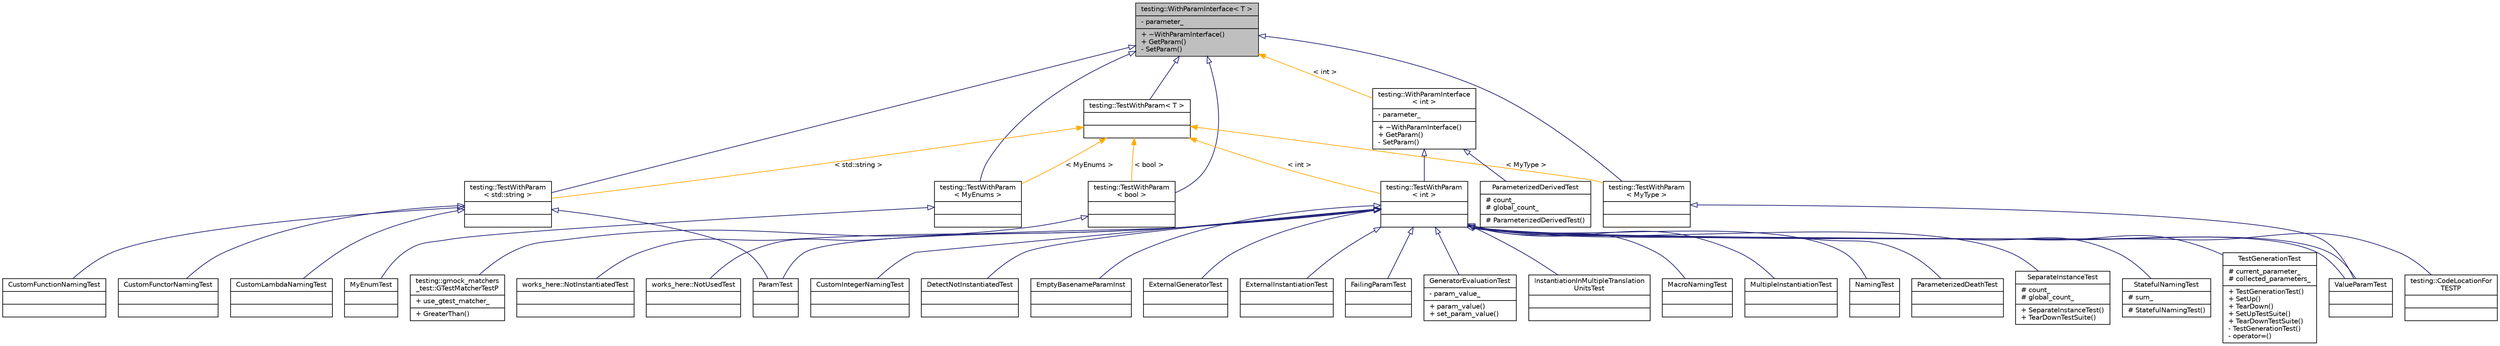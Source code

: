 digraph "testing::WithParamInterface&lt; T &gt;"
{
 // LATEX_PDF_SIZE
  bgcolor="transparent";
  edge [fontname="Helvetica",fontsize="10",labelfontname="Helvetica",labelfontsize="10"];
  node [fontname="Helvetica",fontsize="10",shape=record];
  Node1 [label="{testing::WithParamInterface\< T \>\n|- parameter_\l|+ ~WithParamInterface()\l+ GetParam()\l- SetParam()\l}",height=0.2,width=0.4,color="black", fillcolor="grey75", style="filled", fontcolor="black",tooltip=" "];
  Node1 -> Node2 [dir="back",color="midnightblue",fontsize="10",style="solid",arrowtail="onormal",fontname="Helvetica"];
  Node2 [label="{testing::TestWithParam\l\< std::string \>\n||}",height=0.2,width=0.4,color="black",URL="$classtesting_1_1TestWithParam.html",tooltip=" "];
  Node2 -> Node3 [dir="back",color="midnightblue",fontsize="10",style="solid",arrowtail="onormal",fontname="Helvetica"];
  Node3 [label="{CustomFunctionNamingTest\n||}",height=0.2,width=0.4,color="black",URL="$classCustomFunctionNamingTest.html",tooltip=" "];
  Node2 -> Node4 [dir="back",color="midnightblue",fontsize="10",style="solid",arrowtail="onormal",fontname="Helvetica"];
  Node4 [label="{CustomFunctorNamingTest\n||}",height=0.2,width=0.4,color="black",URL="$classCustomFunctorNamingTest.html",tooltip=" "];
  Node2 -> Node5 [dir="back",color="midnightblue",fontsize="10",style="solid",arrowtail="onormal",fontname="Helvetica"];
  Node5 [label="{CustomLambdaNamingTest\n||}",height=0.2,width=0.4,color="black",URL="$classCustomLambdaNamingTest.html",tooltip=" "];
  Node2 -> Node6 [dir="back",color="midnightblue",fontsize="10",style="solid",arrowtail="onormal",fontname="Helvetica"];
  Node6 [label="{ParamTest\n||}",height=0.2,width=0.4,color="black",URL="$classParamTest.html",tooltip=" "];
  Node1 -> Node7 [dir="back",color="midnightblue",fontsize="10",style="solid",arrowtail="onormal",fontname="Helvetica"];
  Node7 [label="{testing::TestWithParam\l\< MyType \>\n||}",height=0.2,width=0.4,color="black",URL="$classtesting_1_1TestWithParam.html",tooltip=" "];
  Node7 -> Node8 [dir="back",color="midnightblue",fontsize="10",style="solid",arrowtail="onormal",fontname="Helvetica"];
  Node8 [label="{ValueParamTest\n||}",height=0.2,width=0.4,color="black",URL="$classValueParamTest.html",tooltip=" "];
  Node1 -> Node9 [dir="back",color="midnightblue",fontsize="10",style="solid",arrowtail="onormal",fontname="Helvetica"];
  Node9 [label="{testing::TestWithParam\l\< bool \>\n||}",height=0.2,width=0.4,color="black",URL="$classtesting_1_1TestWithParam.html",tooltip=" "];
  Node9 -> Node10 [dir="back",color="midnightblue",fontsize="10",style="solid",arrowtail="onormal",fontname="Helvetica"];
  Node10 [label="{testing::gmock_matchers\l_test::GTestMatcherTestP\n|+ use_gtest_matcher_\l|+ GreaterThan()\l}",height=0.2,width=0.4,color="black",URL="$classtesting_1_1gmock__matchers__test_1_1GTestMatcherTestP.html",tooltip=" "];
  Node1 -> Node11 [dir="back",color="midnightblue",fontsize="10",style="solid",arrowtail="onormal",fontname="Helvetica"];
  Node11 [label="{testing::TestWithParam\l\< MyEnums \>\n||}",height=0.2,width=0.4,color="black",URL="$classtesting_1_1TestWithParam.html",tooltip=" "];
  Node11 -> Node12 [dir="back",color="midnightblue",fontsize="10",style="solid",arrowtail="onormal",fontname="Helvetica"];
  Node12 [label="{MyEnumTest\n||}",height=0.2,width=0.4,color="black",URL="$classMyEnumTest.html",tooltip=" "];
  Node1 -> Node13 [dir="back",color="midnightblue",fontsize="10",style="solid",arrowtail="onormal",fontname="Helvetica"];
  Node13 [label="{testing::TestWithParam\< T \>\n||}",height=0.2,width=0.4,color="black",URL="$classtesting_1_1TestWithParam.html",tooltip=" "];
  Node13 -> Node2 [dir="back",color="orange",fontsize="10",style="solid",label=" \< std::string \>" ,fontname="Helvetica"];
  Node13 -> Node14 [dir="back",color="orange",fontsize="10",style="solid",label=" \< int \>" ,fontname="Helvetica"];
  Node14 [label="{testing::TestWithParam\l\< int \>\n||}",height=0.2,width=0.4,color="black",URL="$classtesting_1_1TestWithParam.html",tooltip=" "];
  Node14 -> Node6 [dir="back",color="midnightblue",fontsize="10",style="solid",arrowtail="onormal",fontname="Helvetica"];
  Node14 -> Node15 [dir="back",color="midnightblue",fontsize="10",style="solid",arrowtail="onormal",fontname="Helvetica"];
  Node15 [label="{CustomIntegerNamingTest\n||}",height=0.2,width=0.4,color="black",URL="$classCustomIntegerNamingTest.html",tooltip=" "];
  Node14 -> Node16 [dir="back",color="midnightblue",fontsize="10",style="solid",arrowtail="onormal",fontname="Helvetica"];
  Node16 [label="{DetectNotInstantiatedTest\n||}",height=0.2,width=0.4,color="black",URL="$classDetectNotInstantiatedTest.html",tooltip=" "];
  Node14 -> Node17 [dir="back",color="midnightblue",fontsize="10",style="solid",arrowtail="onormal",fontname="Helvetica"];
  Node17 [label="{EmptyBasenameParamInst\n||}",height=0.2,width=0.4,color="black",URL="$classEmptyBasenameParamInst.html",tooltip=" "];
  Node14 -> Node18 [dir="back",color="midnightblue",fontsize="10",style="solid",arrowtail="onormal",fontname="Helvetica"];
  Node18 [label="{ExternalGeneratorTest\n||}",height=0.2,width=0.4,color="black",URL="$classExternalGeneratorTest.html",tooltip=" "];
  Node14 -> Node19 [dir="back",color="midnightblue",fontsize="10",style="solid",arrowtail="onormal",fontname="Helvetica"];
  Node19 [label="{ExternalInstantiationTest\n||}",height=0.2,width=0.4,color="black",URL="$classExternalInstantiationTest.html",tooltip=" "];
  Node14 -> Node20 [dir="back",color="midnightblue",fontsize="10",style="solid",arrowtail="onormal",fontname="Helvetica"];
  Node20 [label="{FailingParamTest\n||}",height=0.2,width=0.4,color="black",URL="$classFailingParamTest.html",tooltip=" "];
  Node14 -> Node21 [dir="back",color="midnightblue",fontsize="10",style="solid",arrowtail="onormal",fontname="Helvetica"];
  Node21 [label="{GeneratorEvaluationTest\n|- param_value_\l|+ param_value()\l+ set_param_value()\l}",height=0.2,width=0.4,color="black",URL="$classGeneratorEvaluationTest.html",tooltip=" "];
  Node14 -> Node22 [dir="back",color="midnightblue",fontsize="10",style="solid",arrowtail="onormal",fontname="Helvetica"];
  Node22 [label="{InstantiationInMultipleTranslation\lUnitsTest\n||}",height=0.2,width=0.4,color="black",URL="$classInstantiationInMultipleTranslationUnitsTest.html",tooltip=" "];
  Node14 -> Node23 [dir="back",color="midnightblue",fontsize="10",style="solid",arrowtail="onormal",fontname="Helvetica"];
  Node23 [label="{MacroNamingTest\n||}",height=0.2,width=0.4,color="black",URL="$classMacroNamingTest.html",tooltip=" "];
  Node14 -> Node24 [dir="back",color="midnightblue",fontsize="10",style="solid",arrowtail="onormal",fontname="Helvetica"];
  Node24 [label="{MultipleInstantiationTest\n||}",height=0.2,width=0.4,color="black",URL="$classMultipleInstantiationTest.html",tooltip=" "];
  Node14 -> Node25 [dir="back",color="midnightblue",fontsize="10",style="solid",arrowtail="onormal",fontname="Helvetica"];
  Node25 [label="{NamingTest\n||}",height=0.2,width=0.4,color="black",URL="$classNamingTest.html",tooltip=" "];
  Node14 -> Node26 [dir="back",color="midnightblue",fontsize="10",style="solid",arrowtail="onormal",fontname="Helvetica"];
  Node26 [label="{ParameterizedDeathTest\n||}",height=0.2,width=0.4,color="black",URL="$classParameterizedDeathTest.html",tooltip=" "];
  Node14 -> Node27 [dir="back",color="midnightblue",fontsize="10",style="solid",arrowtail="onormal",fontname="Helvetica"];
  Node27 [label="{SeparateInstanceTest\n|# count_\l# global_count_\l|+ SeparateInstanceTest()\l+ TearDownTestSuite()\l}",height=0.2,width=0.4,color="black",URL="$classSeparateInstanceTest.html",tooltip=" "];
  Node14 -> Node28 [dir="back",color="midnightblue",fontsize="10",style="solid",arrowtail="onormal",fontname="Helvetica"];
  Node28 [label="{StatefulNamingTest\n|# sum_\l|# StatefulNamingTest()\l}",height=0.2,width=0.4,color="black",URL="$classStatefulNamingTest.html",tooltip=" "];
  Node14 -> Node29 [dir="back",color="midnightblue",fontsize="10",style="solid",arrowtail="onormal",fontname="Helvetica"];
  Node29 [label="{TestGenerationTest\n|# current_parameter_\l# collected_parameters_\l|+ TestGenerationTest()\l+ SetUp()\l+ TearDown()\l+ SetUpTestSuite()\l+ TearDownTestSuite()\l- TestGenerationTest()\l- operator=()\l}",height=0.2,width=0.4,color="black",URL="$classTestGenerationTest.html",tooltip=" "];
  Node14 -> Node8 [dir="back",color="midnightblue",fontsize="10",style="solid",arrowtail="onormal",fontname="Helvetica"];
  Node14 -> Node8 [dir="back",color="midnightblue",fontsize="10",style="solid",arrowtail="onormal",fontname="Helvetica"];
  Node14 -> Node30 [dir="back",color="midnightblue",fontsize="10",style="solid",arrowtail="onormal",fontname="Helvetica"];
  Node30 [label="{testing::CodeLocationFor\lTESTP\n||}",height=0.2,width=0.4,color="black",URL="$classtesting_1_1CodeLocationForTESTP.html",tooltip=" "];
  Node14 -> Node31 [dir="back",color="midnightblue",fontsize="10",style="solid",arrowtail="onormal",fontname="Helvetica"];
  Node31 [label="{works_here::NotInstantiatedTest\n||}",height=0.2,width=0.4,color="black",URL="$classworks__here_1_1NotInstantiatedTest.html",tooltip=" "];
  Node14 -> Node32 [dir="back",color="midnightblue",fontsize="10",style="solid",arrowtail="onormal",fontname="Helvetica"];
  Node32 [label="{works_here::NotUsedTest\n||}",height=0.2,width=0.4,color="black",URL="$classworks__here_1_1NotUsedTest.html",tooltip=" "];
  Node13 -> Node7 [dir="back",color="orange",fontsize="10",style="solid",label=" \< MyType \>" ,fontname="Helvetica"];
  Node13 -> Node9 [dir="back",color="orange",fontsize="10",style="solid",label=" \< bool \>" ,fontname="Helvetica"];
  Node13 -> Node11 [dir="back",color="orange",fontsize="10",style="solid",label=" \< MyEnums \>" ,fontname="Helvetica"];
  Node1 -> Node33 [dir="back",color="orange",fontsize="10",style="solid",label=" \< int \>" ,fontname="Helvetica"];
  Node33 [label="{testing::WithParamInterface\l\< int \>\n|- parameter_\l|+ ~WithParamInterface()\l+ GetParam()\l- SetParam()\l}",height=0.2,width=0.4,color="black",URL="$classtesting_1_1WithParamInterface.html",tooltip=" "];
  Node33 -> Node14 [dir="back",color="midnightblue",fontsize="10",style="solid",arrowtail="onormal",fontname="Helvetica"];
  Node33 -> Node34 [dir="back",color="midnightblue",fontsize="10",style="solid",arrowtail="onormal",fontname="Helvetica"];
  Node34 [label="{ParameterizedDerivedTest\n|# count_\l# global_count_\l|# ParameterizedDerivedTest()\l}",height=0.2,width=0.4,color="black",URL="$classParameterizedDerivedTest.html",tooltip=" "];
}
